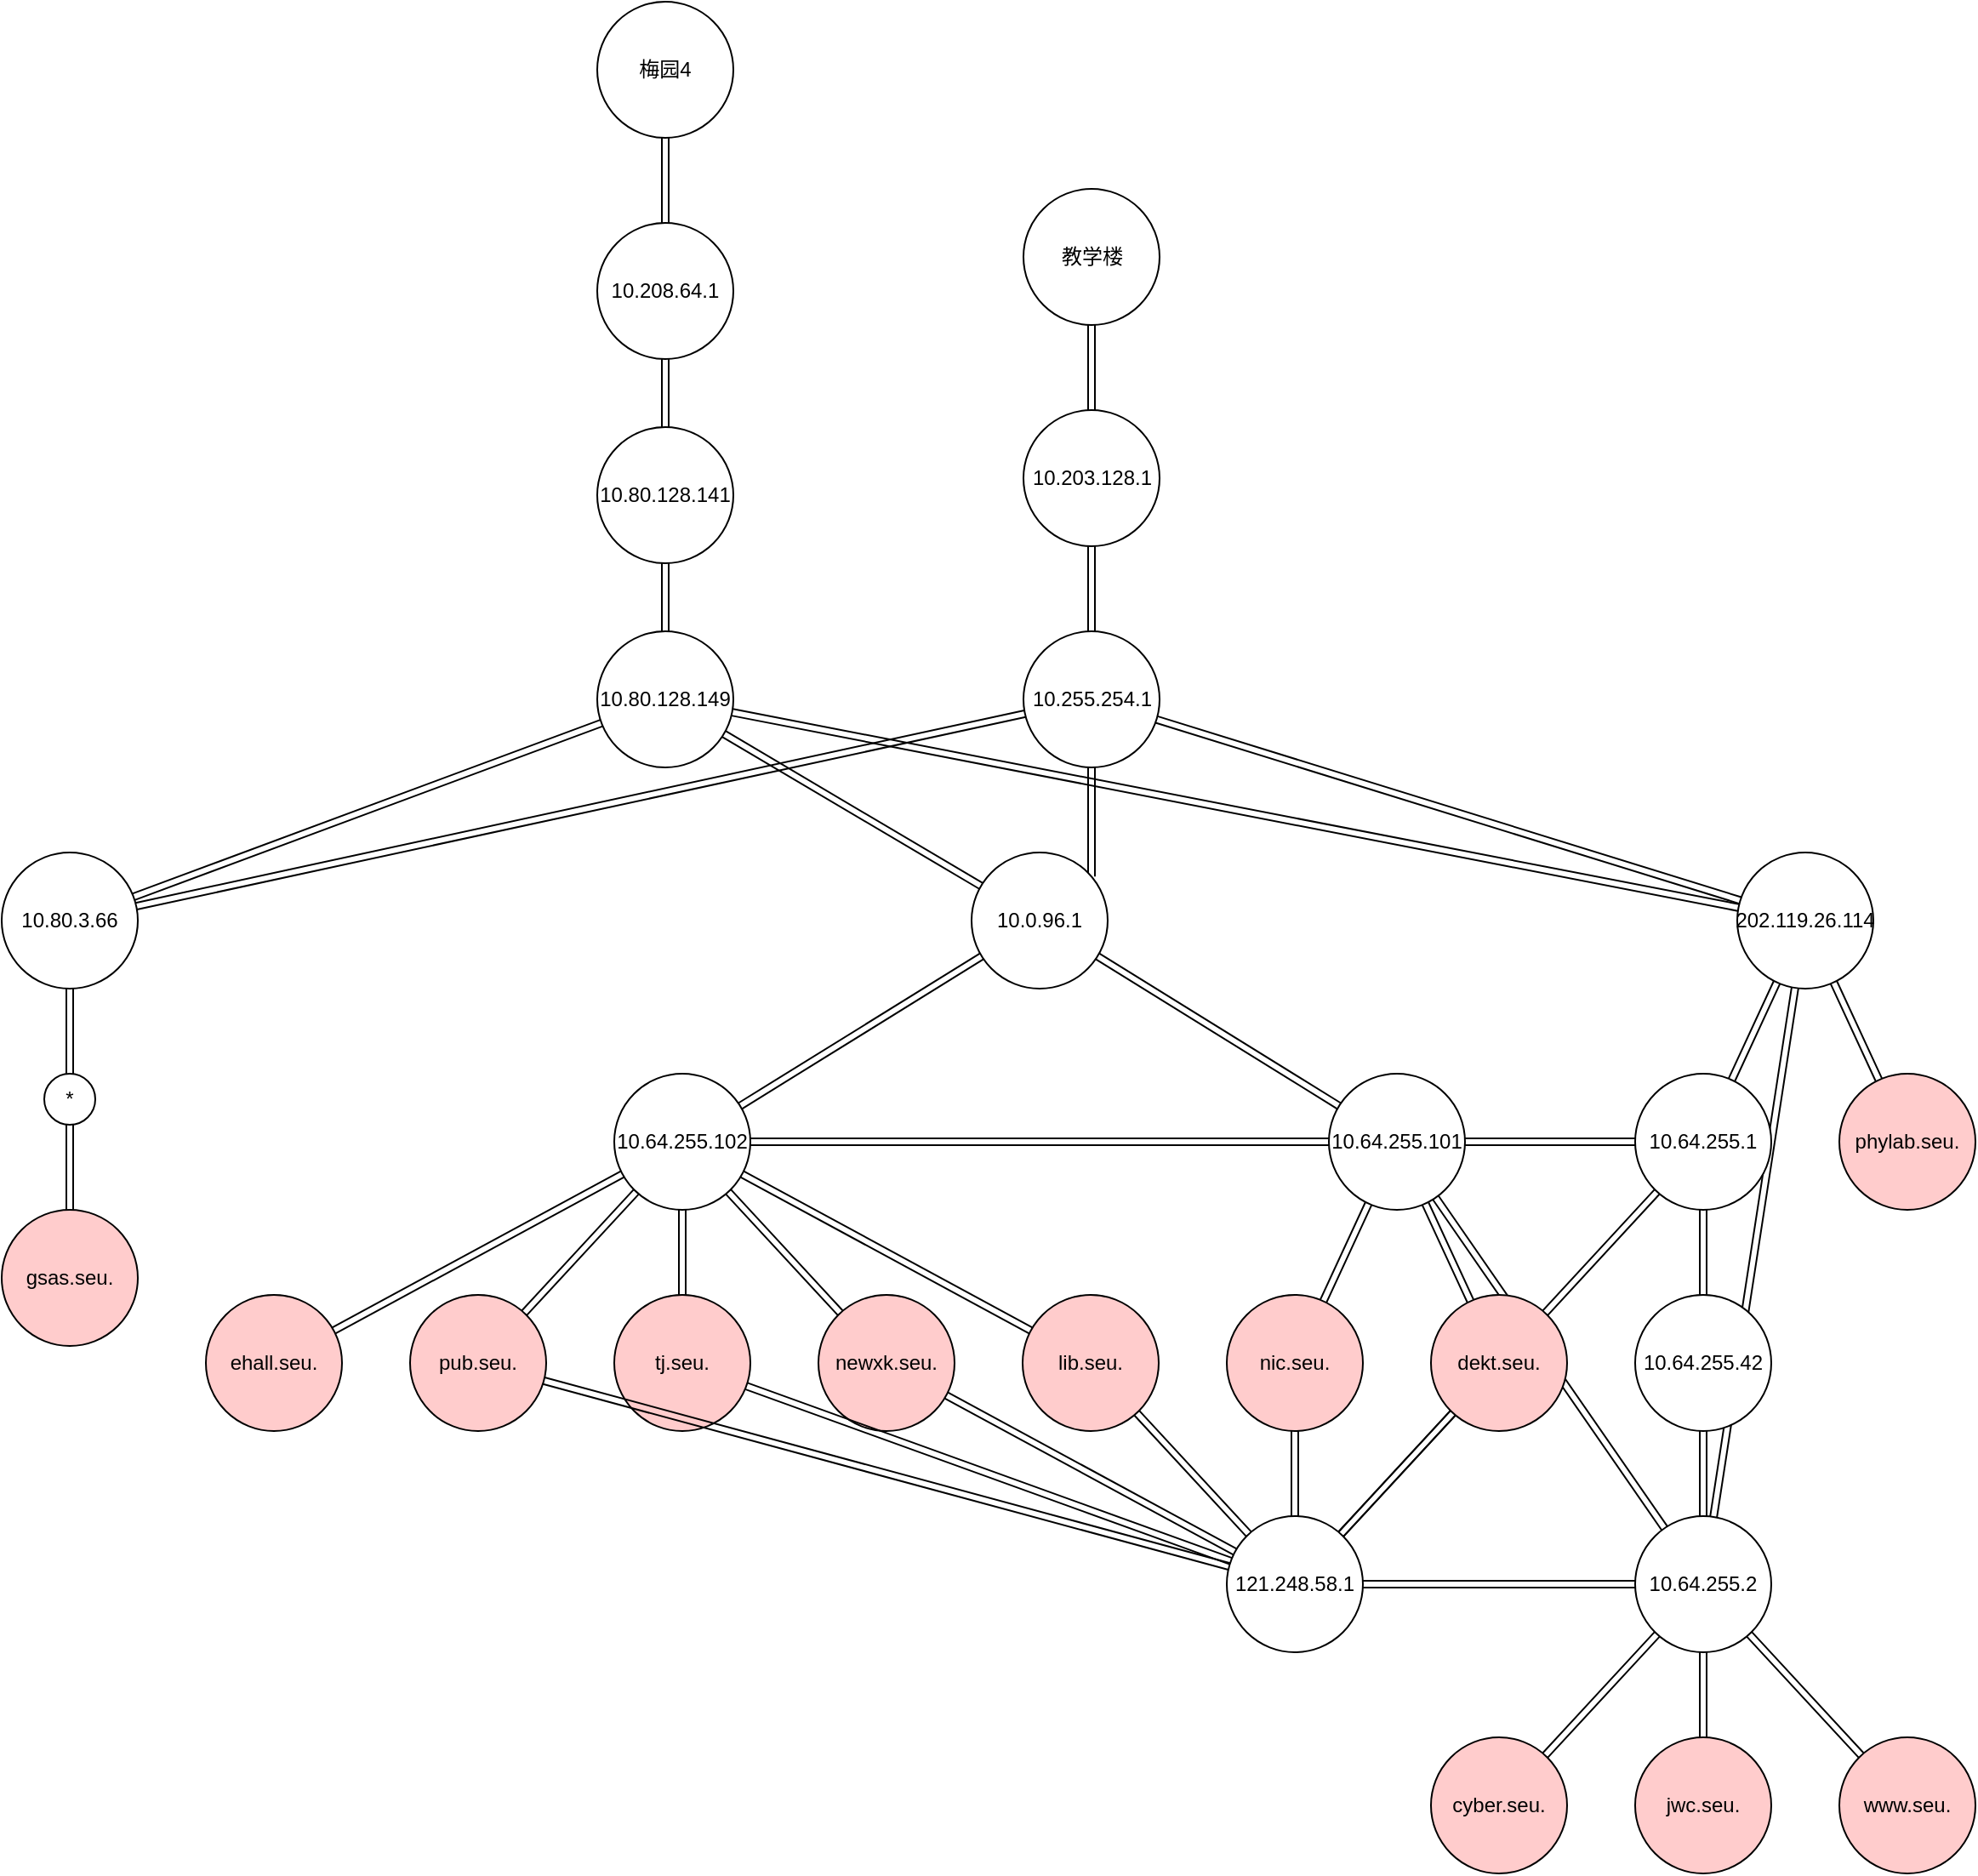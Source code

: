 <mxfile version="20.3.7" type="device"><diagram id="CHQCu41b0eReSsYHpAYh" name="第 1 页"><mxGraphModel dx="2574" dy="1258" grid="1" gridSize="10" guides="1" tooltips="1" connect="1" arrows="1" fold="1" page="1" pageScale="1" pageWidth="827" pageHeight="1169" math="0" shadow="0"><root><mxCell id="0"/><mxCell id="1" parent="0"/><mxCell id="ojiBdcDR-bKJJM-PyBDJ-3" value="" style="rounded=0;orthogonalLoop=1;jettySize=auto;html=1;shape=link;orthogonal=1;" parent="1" source="ojiBdcDR-bKJJM-PyBDJ-1" target="ojiBdcDR-bKJJM-PyBDJ-2" edge="1"><mxGeometry relative="1" as="geometry"/></mxCell><mxCell id="ojiBdcDR-bKJJM-PyBDJ-1" value="教学楼" style="ellipse;whiteSpace=wrap;html=1;aspect=fixed;" parent="1" vertex="1"><mxGeometry x="800.5" y="510" width="80" height="80" as="geometry"/></mxCell><mxCell id="ojiBdcDR-bKJJM-PyBDJ-5" value="" style="rounded=0;orthogonalLoop=1;jettySize=auto;html=1;shape=link;orthogonal=1;" parent="1" source="ojiBdcDR-bKJJM-PyBDJ-2" target="ojiBdcDR-bKJJM-PyBDJ-4" edge="1"><mxGeometry relative="1" as="geometry"/></mxCell><mxCell id="ojiBdcDR-bKJJM-PyBDJ-2" value="10.203.128.1" style="ellipse;whiteSpace=wrap;html=1;aspect=fixed;" parent="1" vertex="1"><mxGeometry x="800.5" y="640" width="80" height="80" as="geometry"/></mxCell><mxCell id="ojiBdcDR-bKJJM-PyBDJ-7" value="" style="rounded=0;orthogonalLoop=1;jettySize=auto;html=1;shape=link;orthogonal=1;" parent="1" source="ojiBdcDR-bKJJM-PyBDJ-4" target="ojiBdcDR-bKJJM-PyBDJ-6" edge="1"><mxGeometry relative="1" as="geometry"/></mxCell><mxCell id="ojiBdcDR-bKJJM-PyBDJ-18" value="" style="rounded=0;orthogonalLoop=1;jettySize=auto;html=1;shape=link;orthogonal=1;" parent="1" source="ojiBdcDR-bKJJM-PyBDJ-4" target="ojiBdcDR-bKJJM-PyBDJ-17" edge="1"><mxGeometry relative="1" as="geometry"/></mxCell><mxCell id="ojiBdcDR-bKJJM-PyBDJ-26" value="" style="rounded=0;orthogonalLoop=1;jettySize=auto;html=1;shape=link;orthogonal=1;" parent="1" source="ojiBdcDR-bKJJM-PyBDJ-4" target="ojiBdcDR-bKJJM-PyBDJ-25" edge="1"><mxGeometry relative="1" as="geometry"/></mxCell><mxCell id="ojiBdcDR-bKJJM-PyBDJ-4" value="10.255.254.1" style="ellipse;whiteSpace=wrap;html=1;aspect=fixed;" parent="1" vertex="1"><mxGeometry x="800.5" y="770" width="80" height="80" as="geometry"/></mxCell><mxCell id="ojiBdcDR-bKJJM-PyBDJ-12" value="" style="rounded=0;orthogonalLoop=1;jettySize=auto;html=1;shape=link;orthogonal=1;" parent="1" source="ojiBdcDR-bKJJM-PyBDJ-6" target="ojiBdcDR-bKJJM-PyBDJ-8" edge="1"><mxGeometry relative="1" as="geometry"/></mxCell><mxCell id="ojiBdcDR-bKJJM-PyBDJ-6" value="10.80.3.66" style="ellipse;whiteSpace=wrap;html=1;aspect=fixed;" parent="1" vertex="1"><mxGeometry x="200" y="900" width="80" height="80" as="geometry"/></mxCell><mxCell id="ojiBdcDR-bKJJM-PyBDJ-16" value="" style="rounded=0;orthogonalLoop=1;jettySize=auto;html=1;shape=link;orthogonal=1;" parent="1" source="ojiBdcDR-bKJJM-PyBDJ-8" target="ojiBdcDR-bKJJM-PyBDJ-15" edge="1"><mxGeometry relative="1" as="geometry"/></mxCell><mxCell id="ojiBdcDR-bKJJM-PyBDJ-8" value="*" style="ellipse;whiteSpace=wrap;html=1;aspect=fixed;" parent="1" vertex="1"><mxGeometry x="225" y="1030" width="30" height="30" as="geometry"/></mxCell><mxCell id="ojiBdcDR-bKJJM-PyBDJ-15" value="gsas.seu." style="ellipse;whiteSpace=wrap;html=1;aspect=fixed;fillColor=#FFCCCC;" parent="1" vertex="1"><mxGeometry x="200" y="1110" width="80" height="80" as="geometry"/></mxCell><mxCell id="ojiBdcDR-bKJJM-PyBDJ-20" value="" style="rounded=0;orthogonalLoop=1;jettySize=auto;html=1;shape=link;orthogonal=1;" parent="1" source="ojiBdcDR-bKJJM-PyBDJ-17" target="ojiBdcDR-bKJJM-PyBDJ-19" edge="1"><mxGeometry relative="1" as="geometry"/></mxCell><mxCell id="ojiBdcDR-bKJJM-PyBDJ-39" style="shape=link;rounded=0;orthogonalLoop=1;jettySize=auto;html=1;orthogonal=1;" parent="1" source="ojiBdcDR-bKJJM-PyBDJ-17" target="ojiBdcDR-bKJJM-PyBDJ-37" edge="1"><mxGeometry relative="1" as="geometry"/></mxCell><mxCell id="ojiBdcDR-bKJJM-PyBDJ-17" value="10.0.96.1" style="ellipse;whiteSpace=wrap;html=1;aspect=fixed;" parent="1" vertex="1"><mxGeometry x="770" y="900" width="80" height="80" as="geometry"/></mxCell><mxCell id="ojiBdcDR-bKJJM-PyBDJ-28" value="" style="rounded=0;orthogonalLoop=1;jettySize=auto;html=1;shape=link;orthogonal=1;" parent="1" source="ojiBdcDR-bKJJM-PyBDJ-25" target="ojiBdcDR-bKJJM-PyBDJ-27" edge="1"><mxGeometry relative="1" as="geometry"/></mxCell><mxCell id="ojiBdcDR-bKJJM-PyBDJ-31" value="" style="shape=link;rounded=0;orthogonalLoop=1;jettySize=auto;html=1;orthogonal=1;" parent="1" source="ojiBdcDR-bKJJM-PyBDJ-25" target="ojiBdcDR-bKJJM-PyBDJ-30" edge="1"><mxGeometry relative="1" as="geometry"/></mxCell><mxCell id="ojiBdcDR-bKJJM-PyBDJ-36" style="shape=link;rounded=0;orthogonalLoop=1;jettySize=auto;html=1;orthogonal=1;" parent="1" source="ojiBdcDR-bKJJM-PyBDJ-25" target="ojiBdcDR-bKJJM-PyBDJ-34" edge="1"><mxGeometry relative="1" as="geometry"/></mxCell><mxCell id="ojiBdcDR-bKJJM-PyBDJ-25" value="202.119.26.114" style="ellipse;whiteSpace=wrap;html=1;aspect=fixed;" parent="1" vertex="1"><mxGeometry x="1220" y="900" width="80" height="80" as="geometry"/></mxCell><mxCell id="ojiBdcDR-bKJJM-PyBDJ-29" style="shape=link;rounded=0;orthogonalLoop=1;jettySize=auto;html=1;orthogonal=1;" parent="1" source="ojiBdcDR-bKJJM-PyBDJ-27" target="ojiBdcDR-bKJJM-PyBDJ-19" edge="1"><mxGeometry relative="1" as="geometry"/></mxCell><mxCell id="ojiBdcDR-bKJJM-PyBDJ-33" value="" style="shape=link;rounded=0;orthogonalLoop=1;jettySize=auto;html=1;orthogonal=1;" parent="1" source="ojiBdcDR-bKJJM-PyBDJ-27" target="ojiBdcDR-bKJJM-PyBDJ-32" edge="1"><mxGeometry relative="1" as="geometry"/></mxCell><mxCell id="ofJ02ip3mDntK6FSEWYm-43" style="shape=link;rounded=0;orthogonalLoop=1;jettySize=auto;html=1;orthogonal=1;" edge="1" parent="1" source="ojiBdcDR-bKJJM-PyBDJ-27" target="ojiBdcDR-bKJJM-PyBDJ-53"><mxGeometry relative="1" as="geometry"/></mxCell><mxCell id="ojiBdcDR-bKJJM-PyBDJ-27" value="10.64.255.1" style="ellipse;whiteSpace=wrap;html=1;aspect=fixed;fillColor=#FFFFFF;shadow=0;" parent="1" vertex="1"><mxGeometry x="1160" y="1030" width="80" height="80" as="geometry"/></mxCell><mxCell id="ojiBdcDR-bKJJM-PyBDJ-30" value="phylab.seu." style="ellipse;whiteSpace=wrap;html=1;aspect=fixed;fillColor=#FFCCCC;" parent="1" vertex="1"><mxGeometry x="1280" y="1030" width="80" height="80" as="geometry"/></mxCell><mxCell id="ojiBdcDR-bKJJM-PyBDJ-35" value="" style="shape=link;rounded=0;orthogonalLoop=1;jettySize=auto;html=1;orthogonal=1;" parent="1" source="ojiBdcDR-bKJJM-PyBDJ-32" target="ojiBdcDR-bKJJM-PyBDJ-34" edge="1"><mxGeometry relative="1" as="geometry"/></mxCell><mxCell id="ojiBdcDR-bKJJM-PyBDJ-32" value="10.64.255.42" style="ellipse;whiteSpace=wrap;html=1;aspect=fixed;fillColor=#FFFFFF;shadow=0;" parent="1" vertex="1"><mxGeometry x="1160" y="1160" width="80" height="80" as="geometry"/></mxCell><mxCell id="ojiBdcDR-bKJJM-PyBDJ-38" value="" style="shape=link;rounded=0;orthogonalLoop=1;jettySize=auto;html=1;orthogonal=1;" parent="1" source="ojiBdcDR-bKJJM-PyBDJ-34" target="ojiBdcDR-bKJJM-PyBDJ-37" edge="1"><mxGeometry relative="1" as="geometry"/></mxCell><mxCell id="ojiBdcDR-bKJJM-PyBDJ-48" value="" style="shape=link;rounded=0;orthogonalLoop=1;jettySize=auto;html=1;orthogonal=1;" parent="1" source="ojiBdcDR-bKJJM-PyBDJ-34" target="ojiBdcDR-bKJJM-PyBDJ-47" edge="1"><mxGeometry relative="1" as="geometry"/></mxCell><mxCell id="ojiBdcDR-bKJJM-PyBDJ-50" value="" style="shape=link;rounded=0;orthogonalLoop=1;jettySize=auto;html=1;orthogonal=1;" parent="1" source="ojiBdcDR-bKJJM-PyBDJ-34" target="ojiBdcDR-bKJJM-PyBDJ-49" edge="1"><mxGeometry relative="1" as="geometry"/></mxCell><mxCell id="ojiBdcDR-bKJJM-PyBDJ-52" value="" style="shape=link;rounded=0;orthogonalLoop=1;jettySize=auto;html=1;orthogonal=1;" parent="1" source="ojiBdcDR-bKJJM-PyBDJ-34" target="ojiBdcDR-bKJJM-PyBDJ-51" edge="1"><mxGeometry relative="1" as="geometry"/></mxCell><mxCell id="ojiBdcDR-bKJJM-PyBDJ-54" value="" style="shape=link;rounded=0;orthogonalLoop=1;jettySize=auto;html=1;orthogonal=1;" parent="1" source="ojiBdcDR-bKJJM-PyBDJ-34" target="ojiBdcDR-bKJJM-PyBDJ-53" edge="1"><mxGeometry relative="1" as="geometry"/></mxCell><mxCell id="ojiBdcDR-bKJJM-PyBDJ-34" value="10.64.255.2" style="ellipse;whiteSpace=wrap;html=1;aspect=fixed;fillColor=#FFFFFF;shadow=0;" parent="1" vertex="1"><mxGeometry x="1160" y="1290" width="80" height="80" as="geometry"/></mxCell><mxCell id="ojiBdcDR-bKJJM-PyBDJ-44" value="" style="shape=link;rounded=0;orthogonalLoop=1;jettySize=auto;html=1;orthogonal=1;" parent="1" source="ojiBdcDR-bKJJM-PyBDJ-37" target="ojiBdcDR-bKJJM-PyBDJ-43" edge="1"><mxGeometry relative="1" as="geometry"/></mxCell><mxCell id="ojiBdcDR-bKJJM-PyBDJ-46" value="" style="shape=link;rounded=0;orthogonalLoop=1;jettySize=auto;html=1;orthogonal=1;" parent="1" source="ojiBdcDR-bKJJM-PyBDJ-37" target="ojiBdcDR-bKJJM-PyBDJ-45" edge="1"><mxGeometry relative="1" as="geometry"/></mxCell><mxCell id="ojiBdcDR-bKJJM-PyBDJ-37" value="10.64.255.101" style="ellipse;whiteSpace=wrap;html=1;aspect=fixed;fillColor=#FFFFFF;shadow=0;" parent="1" vertex="1"><mxGeometry x="980" y="1030" width="80" height="80" as="geometry"/></mxCell><mxCell id="ofJ02ip3mDntK6FSEWYm-44" style="shape=link;rounded=0;orthogonalLoop=1;jettySize=auto;html=1;orthogonal=1;" edge="1" parent="1" source="ojiBdcDR-bKJJM-PyBDJ-43" target="ojiBdcDR-bKJJM-PyBDJ-53"><mxGeometry relative="1" as="geometry"/></mxCell><mxCell id="ojiBdcDR-bKJJM-PyBDJ-43" value="nic.seu." style="ellipse;whiteSpace=wrap;html=1;aspect=fixed;fillColor=#FFCCCC;" parent="1" vertex="1"><mxGeometry x="920" y="1160" width="80" height="80" as="geometry"/></mxCell><mxCell id="ofJ02ip3mDntK6FSEWYm-45" style="shape=link;rounded=0;orthogonalLoop=1;jettySize=auto;html=1;orthogonal=1;" edge="1" parent="1" source="ojiBdcDR-bKJJM-PyBDJ-45" target="ojiBdcDR-bKJJM-PyBDJ-53"><mxGeometry relative="1" as="geometry"/></mxCell><mxCell id="ojiBdcDR-bKJJM-PyBDJ-45" value="dekt.seu." style="ellipse;whiteSpace=wrap;html=1;aspect=fixed;fillColor=#FFCCCC;" parent="1" vertex="1"><mxGeometry x="1040" y="1160" width="80" height="80" as="geometry"/></mxCell><mxCell id="ojiBdcDR-bKJJM-PyBDJ-47" value="cyber.seu." style="ellipse;whiteSpace=wrap;html=1;aspect=fixed;fillColor=#FFCCCC;" parent="1" vertex="1"><mxGeometry x="1040" y="1420" width="80" height="80" as="geometry"/></mxCell><mxCell id="ojiBdcDR-bKJJM-PyBDJ-49" value="jwc.seu." style="ellipse;whiteSpace=wrap;html=1;aspect=fixed;fillColor=#FFCCCC;" parent="1" vertex="1"><mxGeometry x="1160" y="1420" width="80" height="80" as="geometry"/></mxCell><mxCell id="ojiBdcDR-bKJJM-PyBDJ-51" value="www.seu." style="ellipse;whiteSpace=wrap;html=1;aspect=fixed;fillColor=#FFCCCC;" parent="1" vertex="1"><mxGeometry x="1280" y="1420" width="80" height="80" as="geometry"/></mxCell><mxCell id="ofJ02ip3mDntK6FSEWYm-46" style="shape=link;rounded=0;orthogonalLoop=1;jettySize=auto;html=1;orthogonal=1;" edge="1" parent="1" source="ojiBdcDR-bKJJM-PyBDJ-19" target="ofJ02ip3mDntK6FSEWYm-3"><mxGeometry relative="1" as="geometry"/></mxCell><mxCell id="ofJ02ip3mDntK6FSEWYm-47" style="shape=link;rounded=0;orthogonalLoop=1;jettySize=auto;html=1;orthogonal=1;" edge="1" parent="1" source="ojiBdcDR-bKJJM-PyBDJ-19" target="ofJ02ip3mDntK6FSEWYm-7"><mxGeometry relative="1" as="geometry"/></mxCell><mxCell id="ofJ02ip3mDntK6FSEWYm-49" style="shape=link;rounded=0;orthogonalLoop=1;jettySize=auto;html=1;orthogonal=1;" edge="1" parent="1" source="ojiBdcDR-bKJJM-PyBDJ-19" target="ofJ02ip3mDntK6FSEWYm-5"><mxGeometry relative="1" as="geometry"/></mxCell><mxCell id="ojiBdcDR-bKJJM-PyBDJ-19" value="10.64.255.102" style="ellipse;whiteSpace=wrap;html=1;aspect=fixed;fillColor=#FFFFFF;shadow=0;" parent="1" vertex="1"><mxGeometry x="560" y="1030" width="80" height="80" as="geometry"/></mxCell><mxCell id="ojiBdcDR-bKJJM-PyBDJ-21" value="pub.seu." style="ellipse;whiteSpace=wrap;html=1;aspect=fixed;fillColor=#FFCCCC;" parent="1" vertex="1"><mxGeometry x="440" y="1160" width="80" height="80" as="geometry"/></mxCell><mxCell id="ojiBdcDR-bKJJM-PyBDJ-23" value="ehall.seu." style="ellipse;whiteSpace=wrap;html=1;aspect=fixed;fillColor=#FFCCCC;" parent="1" vertex="1"><mxGeometry x="320" y="1160" width="80" height="80" as="geometry"/></mxCell><mxCell id="ojiBdcDR-bKJJM-PyBDJ-22" value="" style="rounded=0;orthogonalLoop=1;jettySize=auto;html=1;shape=link;orthogonal=1;" parent="1" source="ojiBdcDR-bKJJM-PyBDJ-19" target="ojiBdcDR-bKJJM-PyBDJ-21" edge="1"><mxGeometry relative="1" as="geometry"/></mxCell><mxCell id="ojiBdcDR-bKJJM-PyBDJ-24" value="" style="rounded=0;orthogonalLoop=1;jettySize=auto;html=1;shape=link;orthogonal=1;" parent="1" source="ojiBdcDR-bKJJM-PyBDJ-19" target="ojiBdcDR-bKJJM-PyBDJ-23" edge="1"><mxGeometry relative="1" as="geometry"/></mxCell><mxCell id="ofJ02ip3mDntK6FSEWYm-13" value="" style="group" vertex="1" connectable="0" parent="1"><mxGeometry x="550" y="1150" width="460" height="230" as="geometry"/></mxCell><mxCell id="ojiBdcDR-bKJJM-PyBDJ-53" value="121.248.58.1" style="ellipse;whiteSpace=wrap;html=1;aspect=fixed;" parent="ofJ02ip3mDntK6FSEWYm-13" vertex="1"><mxGeometry x="370" y="140" width="80" height="80" as="geometry"/></mxCell><mxCell id="ofJ02ip3mDntK6FSEWYm-3" value="tj.seu." style="ellipse;whiteSpace=wrap;html=1;aspect=fixed;fillColor=#FFCCCC;" vertex="1" parent="ofJ02ip3mDntK6FSEWYm-13"><mxGeometry x="10" y="10" width="80" height="80" as="geometry"/></mxCell><mxCell id="ofJ02ip3mDntK6FSEWYm-5" value="lib.seu." style="ellipse;whiteSpace=wrap;html=1;aspect=fixed;fillColor=#FFCCCC;" vertex="1" parent="ofJ02ip3mDntK6FSEWYm-13"><mxGeometry x="250" y="10" width="80" height="80" as="geometry"/></mxCell><mxCell id="ofJ02ip3mDntK6FSEWYm-7" value="newxk.seu." style="ellipse;whiteSpace=wrap;html=1;aspect=fixed;fillColor=#FFCCCC;" vertex="1" parent="ofJ02ip3mDntK6FSEWYm-13"><mxGeometry x="130" y="10" width="80" height="80" as="geometry"/></mxCell><mxCell id="ofJ02ip3mDntK6FSEWYm-4" value="" style="shape=link;rounded=0;orthogonalLoop=1;jettySize=auto;html=1;orthogonal=1;" edge="1" parent="ofJ02ip3mDntK6FSEWYm-13" source="ojiBdcDR-bKJJM-PyBDJ-53" target="ofJ02ip3mDntK6FSEWYm-3"><mxGeometry relative="1" as="geometry"/></mxCell><mxCell id="ofJ02ip3mDntK6FSEWYm-6" value="" style="shape=link;rounded=0;orthogonalLoop=1;jettySize=auto;html=1;orthogonal=1;" edge="1" parent="ofJ02ip3mDntK6FSEWYm-13" source="ojiBdcDR-bKJJM-PyBDJ-53" target="ofJ02ip3mDntK6FSEWYm-5"><mxGeometry relative="1" as="geometry"/></mxCell><mxCell id="ofJ02ip3mDntK6FSEWYm-8" value="" style="shape=link;rounded=0;orthogonalLoop=1;jettySize=auto;html=1;orthogonal=1;" edge="1" parent="ofJ02ip3mDntK6FSEWYm-13" source="ojiBdcDR-bKJJM-PyBDJ-53" target="ofJ02ip3mDntK6FSEWYm-7"><mxGeometry relative="1" as="geometry"/></mxCell><mxCell id="ofJ02ip3mDntK6FSEWYm-35" value="" style="shape=link;rounded=0;orthogonalLoop=1;jettySize=auto;html=1;orthogonal=1;" edge="1" parent="1" source="ofJ02ip3mDntK6FSEWYm-32" target="ofJ02ip3mDntK6FSEWYm-34"><mxGeometry relative="1" as="geometry"/></mxCell><mxCell id="ofJ02ip3mDntK6FSEWYm-32" value="梅园4" style="ellipse;whiteSpace=wrap;html=1;aspect=fixed;" vertex="1" parent="1"><mxGeometry x="550" y="400" width="80" height="80" as="geometry"/></mxCell><mxCell id="ofJ02ip3mDntK6FSEWYm-37" value="" style="shape=link;rounded=0;orthogonalLoop=1;jettySize=auto;html=1;orthogonal=1;" edge="1" parent="1" source="ofJ02ip3mDntK6FSEWYm-34" target="ofJ02ip3mDntK6FSEWYm-36"><mxGeometry relative="1" as="geometry"/></mxCell><mxCell id="ofJ02ip3mDntK6FSEWYm-34" value="10.208.64.1" style="ellipse;whiteSpace=wrap;html=1;aspect=fixed;" vertex="1" parent="1"><mxGeometry x="550" y="530" width="80" height="80" as="geometry"/></mxCell><mxCell id="ofJ02ip3mDntK6FSEWYm-39" value="" style="shape=link;rounded=0;orthogonalLoop=1;jettySize=auto;html=1;orthogonal=1;" edge="1" parent="1" source="ofJ02ip3mDntK6FSEWYm-36" target="ofJ02ip3mDntK6FSEWYm-38"><mxGeometry relative="1" as="geometry"/></mxCell><mxCell id="ofJ02ip3mDntK6FSEWYm-36" value="10.80.128.141" style="ellipse;whiteSpace=wrap;html=1;aspect=fixed;" vertex="1" parent="1"><mxGeometry x="550" y="650" width="80" height="80" as="geometry"/></mxCell><mxCell id="ofJ02ip3mDntK6FSEWYm-40" style="shape=link;rounded=0;orthogonalLoop=1;jettySize=auto;html=1;orthogonal=1;" edge="1" parent="1" source="ofJ02ip3mDntK6FSEWYm-38" target="ojiBdcDR-bKJJM-PyBDJ-17"><mxGeometry relative="1" as="geometry"/></mxCell><mxCell id="ofJ02ip3mDntK6FSEWYm-41" value="" style="shape=link;rounded=0;orthogonalLoop=1;jettySize=auto;html=1;orthogonal=1;" edge="1" parent="1" source="ofJ02ip3mDntK6FSEWYm-38" target="ojiBdcDR-bKJJM-PyBDJ-25"><mxGeometry relative="1" as="geometry"/></mxCell><mxCell id="ofJ02ip3mDntK6FSEWYm-42" value="" style="shape=link;rounded=0;orthogonalLoop=1;jettySize=auto;html=1;orthogonal=1;" edge="1" parent="1" source="ofJ02ip3mDntK6FSEWYm-38" target="ojiBdcDR-bKJJM-PyBDJ-6"><mxGeometry relative="1" as="geometry"/></mxCell><mxCell id="ofJ02ip3mDntK6FSEWYm-38" value="10.80.128.149" style="ellipse;whiteSpace=wrap;html=1;aspect=fixed;" vertex="1" parent="1"><mxGeometry x="550" y="770" width="80" height="80" as="geometry"/></mxCell><mxCell id="ofJ02ip3mDntK6FSEWYm-48" style="shape=link;rounded=0;orthogonalLoop=1;jettySize=auto;html=1;orthogonal=1;" edge="1" parent="1" source="ojiBdcDR-bKJJM-PyBDJ-53" target="ojiBdcDR-bKJJM-PyBDJ-21"><mxGeometry relative="1" as="geometry"/></mxCell></root></mxGraphModel></diagram></mxfile>